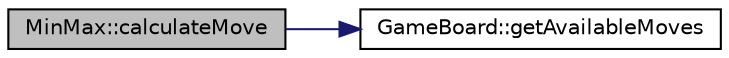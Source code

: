 digraph "MinMax::calculateMove"
{
  edge [fontname="Helvetica",fontsize="10",labelfontname="Helvetica",labelfontsize="10"];
  node [fontname="Helvetica",fontsize="10",shape=record];
  rankdir="LR";
  Node1 [label="MinMax::calculateMove",height=0.2,width=0.4,color="black", fillcolor="grey75", style="filled" fontcolor="black"];
  Node1 -> Node2 [color="midnightblue",fontsize="10",style="solid",fontname="Helvetica"];
  Node2 [label="GameBoard::getAvailableMoves",height=0.2,width=0.4,color="black", fillcolor="white", style="filled",URL="$class_game_board.html#ad2c44e434b52ccb41d4b272b498cbbac",tooltip="returns list of available columns "];
}
